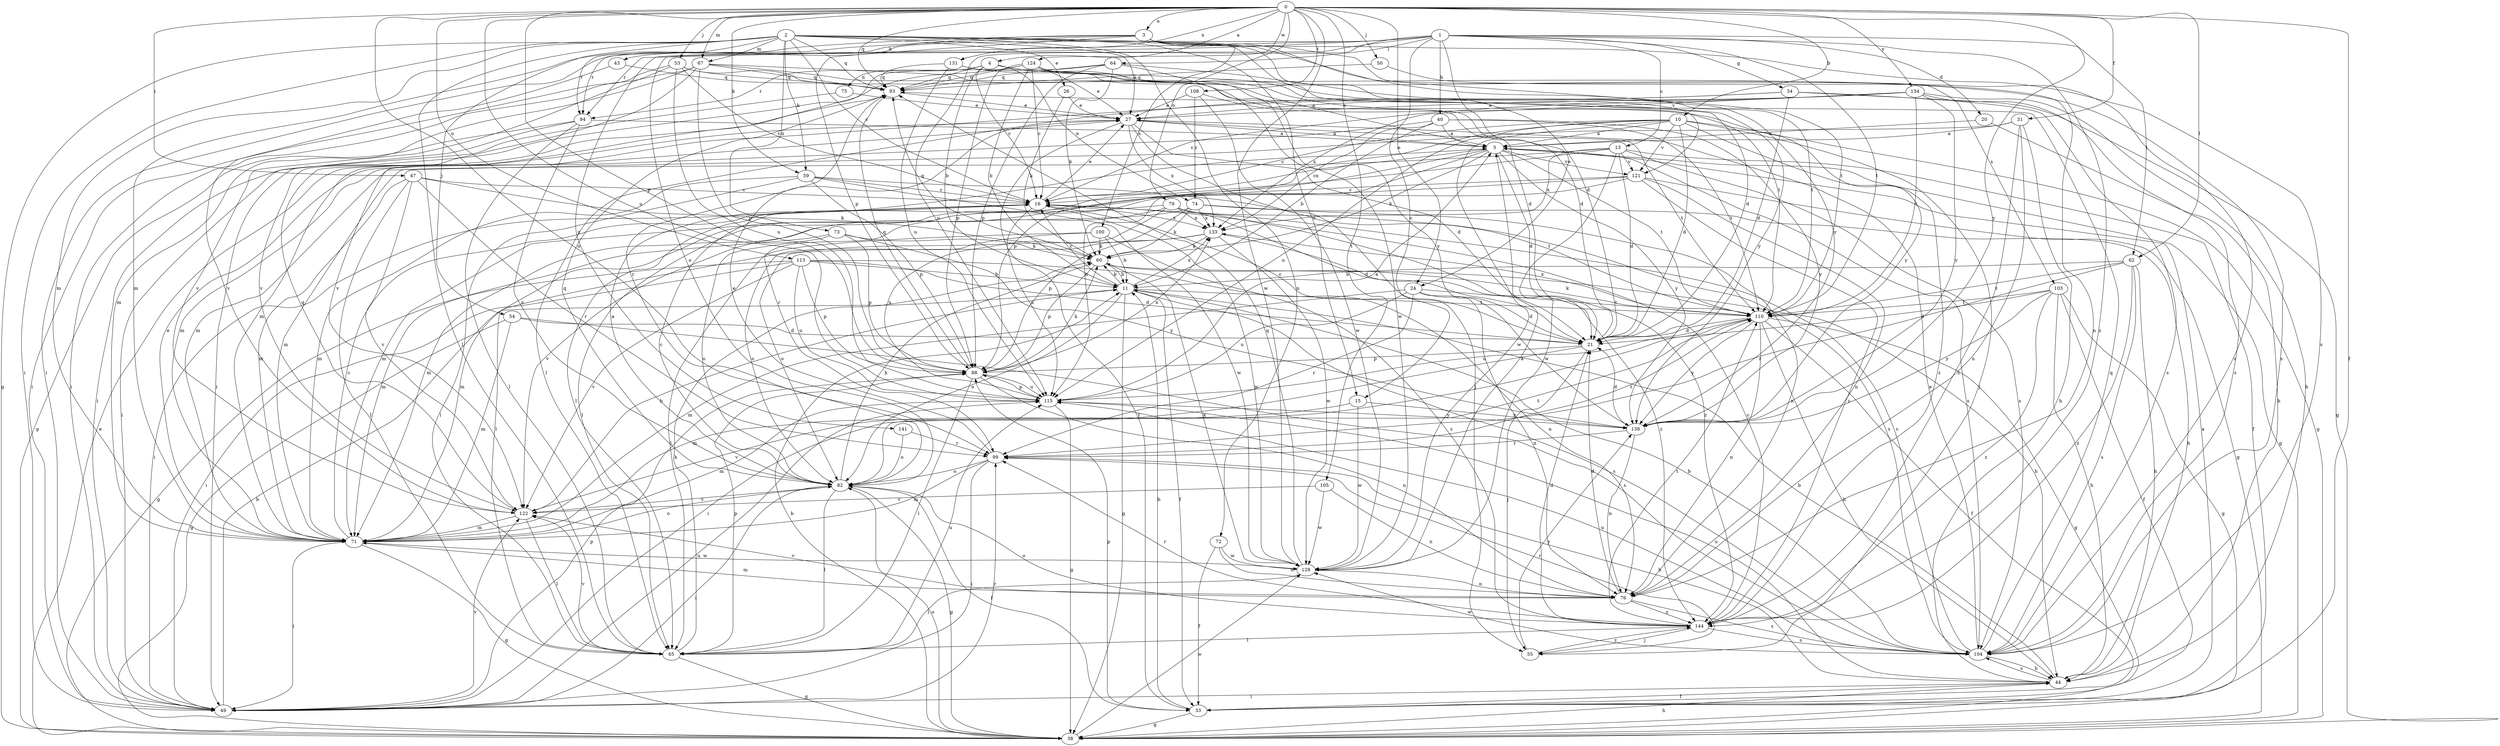 strict digraph  {
0;
1;
2;
3;
4;
5;
10;
11;
13;
15;
16;
20;
21;
24;
26;
27;
31;
33;
34;
38;
40;
43;
44;
47;
49;
50;
53;
54;
55;
59;
60;
62;
64;
65;
67;
71;
72;
73;
74;
75;
76;
79;
82;
88;
93;
94;
99;
100;
103;
104;
105;
108;
110;
113;
115;
121;
122;
124;
128;
131;
133;
134;
138;
141;
144;
0 -> 3  [label=a];
0 -> 4  [label=a];
0 -> 10  [label=b];
0 -> 24  [label=e];
0 -> 31  [label=f];
0 -> 33  [label=f];
0 -> 47  [label=i];
0 -> 50  [label=j];
0 -> 53  [label=j];
0 -> 59  [label=k];
0 -> 62  [label=l];
0 -> 67  [label=m];
0 -> 79  [label=o];
0 -> 82  [label=o];
0 -> 88  [label=p];
0 -> 93  [label=q];
0 -> 105  [label=t];
0 -> 108  [label=t];
0 -> 113  [label=u];
0 -> 115  [label=u];
0 -> 124  [label=w];
0 -> 128  [label=w];
0 -> 131  [label=x];
0 -> 134  [label=y];
0 -> 138  [label=y];
1 -> 13  [label=c];
1 -> 15  [label=c];
1 -> 20  [label=d];
1 -> 24  [label=e];
1 -> 34  [label=g];
1 -> 40  [label=h];
1 -> 49  [label=i];
1 -> 62  [label=l];
1 -> 64  [label=l];
1 -> 82  [label=o];
1 -> 94  [label=r];
1 -> 110  [label=t];
1 -> 115  [label=u];
1 -> 141  [label=z];
1 -> 144  [label=z];
2 -> 15  [label=c];
2 -> 16  [label=c];
2 -> 21  [label=d];
2 -> 26  [label=e];
2 -> 27  [label=e];
2 -> 38  [label=g];
2 -> 49  [label=i];
2 -> 54  [label=j];
2 -> 59  [label=k];
2 -> 65  [label=l];
2 -> 67  [label=m];
2 -> 71  [label=m];
2 -> 72  [label=n];
2 -> 73  [label=n];
2 -> 93  [label=q];
2 -> 94  [label=r];
2 -> 110  [label=t];
2 -> 121  [label=v];
3 -> 43  [label=h];
3 -> 71  [label=m];
3 -> 88  [label=p];
3 -> 94  [label=r];
3 -> 100  [label=s];
3 -> 103  [label=s];
3 -> 104  [label=s];
3 -> 138  [label=y];
4 -> 11  [label=b];
4 -> 16  [label=c];
4 -> 74  [label=n];
4 -> 75  [label=n];
4 -> 76  [label=n];
4 -> 93  [label=q];
4 -> 94  [label=r];
4 -> 110  [label=t];
5 -> 16  [label=c];
5 -> 21  [label=d];
5 -> 38  [label=g];
5 -> 60  [label=k];
5 -> 99  [label=r];
5 -> 104  [label=s];
5 -> 110  [label=t];
5 -> 115  [label=u];
5 -> 121  [label=v];
5 -> 138  [label=y];
10 -> 5  [label=a];
10 -> 16  [label=c];
10 -> 21  [label=d];
10 -> 38  [label=g];
10 -> 55  [label=j];
10 -> 88  [label=p];
10 -> 115  [label=u];
10 -> 121  [label=v];
10 -> 128  [label=w];
10 -> 144  [label=z];
11 -> 16  [label=c];
11 -> 33  [label=f];
11 -> 38  [label=g];
11 -> 60  [label=k];
11 -> 82  [label=o];
11 -> 104  [label=s];
11 -> 110  [label=t];
11 -> 133  [label=x];
13 -> 21  [label=d];
13 -> 33  [label=f];
13 -> 65  [label=l];
13 -> 71  [label=m];
13 -> 104  [label=s];
13 -> 121  [label=v];
13 -> 128  [label=w];
13 -> 133  [label=x];
15 -> 122  [label=v];
15 -> 128  [label=w];
15 -> 138  [label=y];
16 -> 27  [label=e];
16 -> 49  [label=i];
16 -> 115  [label=u];
16 -> 128  [label=w];
16 -> 133  [label=x];
20 -> 5  [label=a];
20 -> 44  [label=h];
21 -> 16  [label=c];
21 -> 55  [label=j];
21 -> 71  [label=m];
21 -> 88  [label=p];
24 -> 21  [label=d];
24 -> 71  [label=m];
24 -> 76  [label=n];
24 -> 99  [label=r];
24 -> 110  [label=t];
24 -> 115  [label=u];
26 -> 27  [label=e];
26 -> 60  [label=k];
27 -> 5  [label=a];
27 -> 21  [label=d];
27 -> 33  [label=f];
27 -> 55  [label=j];
27 -> 110  [label=t];
27 -> 133  [label=x];
31 -> 5  [label=a];
31 -> 44  [label=h];
31 -> 71  [label=m];
31 -> 76  [label=n];
31 -> 144  [label=z];
33 -> 5  [label=a];
33 -> 11  [label=b];
33 -> 38  [label=g];
33 -> 88  [label=p];
34 -> 21  [label=d];
34 -> 27  [label=e];
34 -> 38  [label=g];
34 -> 65  [label=l];
34 -> 104  [label=s];
38 -> 11  [label=b];
38 -> 27  [label=e];
38 -> 44  [label=h];
38 -> 82  [label=o];
38 -> 128  [label=w];
40 -> 5  [label=a];
40 -> 11  [label=b];
40 -> 71  [label=m];
40 -> 110  [label=t];
40 -> 133  [label=x];
40 -> 138  [label=y];
43 -> 93  [label=q];
43 -> 122  [label=v];
44 -> 11  [label=b];
44 -> 33  [label=f];
44 -> 49  [label=i];
44 -> 104  [label=s];
44 -> 115  [label=u];
47 -> 16  [label=c];
47 -> 60  [label=k];
47 -> 65  [label=l];
47 -> 71  [label=m];
47 -> 99  [label=r];
47 -> 122  [label=v];
49 -> 11  [label=b];
49 -> 88  [label=p];
49 -> 99  [label=r];
49 -> 115  [label=u];
49 -> 122  [label=v];
50 -> 93  [label=q];
50 -> 104  [label=s];
53 -> 16  [label=c];
53 -> 21  [label=d];
53 -> 49  [label=i];
53 -> 93  [label=q];
53 -> 115  [label=u];
53 -> 122  [label=v];
54 -> 21  [label=d];
54 -> 38  [label=g];
54 -> 71  [label=m];
54 -> 104  [label=s];
55 -> 99  [label=r];
55 -> 138  [label=y];
55 -> 144  [label=z];
59 -> 16  [label=c];
59 -> 65  [label=l];
59 -> 71  [label=m];
59 -> 88  [label=p];
59 -> 110  [label=t];
59 -> 128  [label=w];
60 -> 11  [label=b];
60 -> 44  [label=h];
60 -> 88  [label=p];
60 -> 93  [label=q];
62 -> 11  [label=b];
62 -> 44  [label=h];
62 -> 99  [label=r];
62 -> 104  [label=s];
62 -> 110  [label=t];
62 -> 144  [label=z];
64 -> 49  [label=i];
64 -> 60  [label=k];
64 -> 88  [label=p];
64 -> 93  [label=q];
64 -> 110  [label=t];
64 -> 128  [label=w];
65 -> 38  [label=g];
65 -> 60  [label=k];
65 -> 88  [label=p];
65 -> 115  [label=u];
65 -> 122  [label=v];
67 -> 21  [label=d];
67 -> 49  [label=i];
67 -> 71  [label=m];
67 -> 88  [label=p];
67 -> 93  [label=q];
67 -> 122  [label=v];
67 -> 138  [label=y];
71 -> 16  [label=c];
71 -> 27  [label=e];
71 -> 38  [label=g];
71 -> 49  [label=i];
71 -> 82  [label=o];
71 -> 128  [label=w];
72 -> 33  [label=f];
72 -> 76  [label=n];
72 -> 128  [label=w];
73 -> 60  [label=k];
73 -> 71  [label=m];
73 -> 82  [label=o];
73 -> 88  [label=p];
73 -> 138  [label=y];
74 -> 44  [label=h];
74 -> 60  [label=k];
74 -> 71  [label=m];
74 -> 76  [label=n];
74 -> 88  [label=p];
74 -> 133  [label=x];
75 -> 27  [label=e];
75 -> 49  [label=i];
76 -> 21  [label=d];
76 -> 71  [label=m];
76 -> 104  [label=s];
76 -> 122  [label=v];
76 -> 144  [label=z];
79 -> 21  [label=d];
79 -> 65  [label=l];
79 -> 104  [label=s];
79 -> 115  [label=u];
79 -> 122  [label=v];
79 -> 133  [label=x];
79 -> 144  [label=z];
82 -> 5  [label=a];
82 -> 16  [label=c];
82 -> 33  [label=f];
82 -> 38  [label=g];
82 -> 49  [label=i];
82 -> 60  [label=k];
82 -> 65  [label=l];
82 -> 93  [label=q];
82 -> 110  [label=t];
82 -> 122  [label=v];
88 -> 60  [label=k];
88 -> 65  [label=l];
88 -> 76  [label=n];
88 -> 93  [label=q];
88 -> 115  [label=u];
88 -> 133  [label=x];
93 -> 27  [label=e];
93 -> 99  [label=r];
94 -> 5  [label=a];
94 -> 38  [label=g];
94 -> 49  [label=i];
94 -> 65  [label=l];
94 -> 82  [label=o];
99 -> 27  [label=e];
99 -> 44  [label=h];
99 -> 49  [label=i];
99 -> 71  [label=m];
99 -> 82  [label=o];
99 -> 110  [label=t];
100 -> 11  [label=b];
100 -> 60  [label=k];
100 -> 65  [label=l];
100 -> 82  [label=o];
100 -> 144  [label=z];
103 -> 21  [label=d];
103 -> 33  [label=f];
103 -> 38  [label=g];
103 -> 44  [label=h];
103 -> 110  [label=t];
103 -> 138  [label=y];
103 -> 144  [label=z];
104 -> 11  [label=b];
104 -> 16  [label=c];
104 -> 27  [label=e];
104 -> 44  [label=h];
104 -> 93  [label=q];
104 -> 115  [label=u];
104 -> 128  [label=w];
105 -> 76  [label=n];
105 -> 122  [label=v];
105 -> 128  [label=w];
108 -> 27  [label=e];
108 -> 128  [label=w];
108 -> 138  [label=y];
108 -> 74  [label=z];
110 -> 21  [label=d];
110 -> 33  [label=f];
110 -> 38  [label=g];
110 -> 44  [label=h];
110 -> 49  [label=i];
110 -> 60  [label=k];
110 -> 76  [label=n];
110 -> 115  [label=u];
110 -> 133  [label=x];
110 -> 138  [label=y];
113 -> 11  [label=b];
113 -> 21  [label=d];
113 -> 38  [label=g];
113 -> 49  [label=i];
113 -> 76  [label=n];
113 -> 88  [label=p];
113 -> 115  [label=u];
113 -> 122  [label=v];
115 -> 5  [label=a];
115 -> 38  [label=g];
115 -> 71  [label=m];
115 -> 88  [label=p];
115 -> 138  [label=y];
121 -> 16  [label=c];
121 -> 38  [label=g];
121 -> 65  [label=l];
121 -> 71  [label=m];
121 -> 76  [label=n];
121 -> 144  [label=z];
122 -> 11  [label=b];
122 -> 65  [label=l];
122 -> 71  [label=m];
122 -> 93  [label=q];
124 -> 11  [label=b];
124 -> 16  [label=c];
124 -> 21  [label=d];
124 -> 27  [label=e];
124 -> 88  [label=p];
124 -> 93  [label=q];
124 -> 122  [label=v];
124 -> 138  [label=y];
128 -> 5  [label=a];
128 -> 60  [label=k];
128 -> 65  [label=l];
128 -> 76  [label=n];
128 -> 93  [label=q];
131 -> 5  [label=a];
131 -> 93  [label=q];
131 -> 104  [label=s];
131 -> 115  [label=u];
133 -> 60  [label=k];
133 -> 71  [label=m];
133 -> 82  [label=o];
133 -> 128  [label=w];
133 -> 144  [label=z];
134 -> 16  [label=c];
134 -> 27  [label=e];
134 -> 44  [label=h];
134 -> 71  [label=m];
134 -> 104  [label=s];
134 -> 110  [label=t];
134 -> 133  [label=x];
134 -> 138  [label=y];
138 -> 21  [label=d];
138 -> 76  [label=n];
138 -> 99  [label=r];
141 -> 82  [label=o];
141 -> 99  [label=r];
144 -> 16  [label=c];
144 -> 21  [label=d];
144 -> 55  [label=j];
144 -> 65  [label=l];
144 -> 82  [label=o];
144 -> 99  [label=r];
144 -> 104  [label=s];
144 -> 110  [label=t];
}
